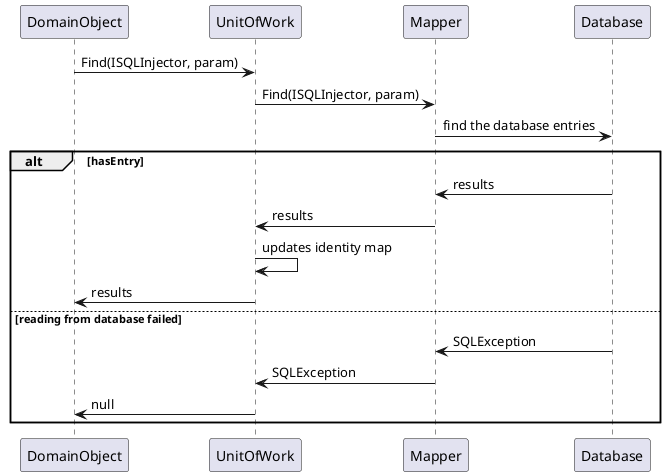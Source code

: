 @startuml
DomainObject -> UnitOfWork : Find(ISQLInjector, param)
UnitOfWork -> Mapper : Find(ISQLInjector, param)
Mapper -> Database : find the database entries
alt hasEntry
    Database -> Mapper : results
    Mapper -> UnitOfWork : results
    UnitOfWork -> UnitOfWork : updates identity map
    UnitOfWork -> DomainObject : results
else reading from database failed
    Database -> Mapper : SQLException
    Mapper -> UnitOfWork: SQLException
    UnitOfWork -> DomainObject : null
end

@enduml